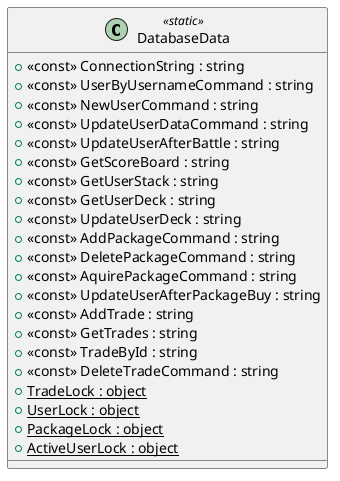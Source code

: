 @startuml
class DatabaseData <<static>> {
    + <<const>> ConnectionString : string
    + <<const>> UserByUsernameCommand : string
    + <<const>> NewUserCommand : string
    + <<const>> UpdateUserDataCommand : string
    + <<const>> UpdateUserAfterBattle : string
    + <<const>> GetScoreBoard : string
    + <<const>> GetUserStack : string
    + <<const>> GetUserDeck : string
    + <<const>> UpdateUserDeck : string
    + <<const>> AddPackageCommand : string
    + <<const>> DeletePackageCommand : string
    + <<const>> AquirePackageCommand : string
    + <<const>> UpdateUserAfterPackageBuy : string
    + <<const>> AddTrade : string
    + <<const>> GetTrades : string
    + <<const>> TradeById : string
    + <<const>> DeleteTradeCommand : string
    + {static} TradeLock : object
    + {static} UserLock : object
    + {static} PackageLock : object
    + {static} ActiveUserLock : object
}
@enduml

